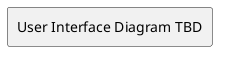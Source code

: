@startuml
  rectangle "User Interface Diagram TBD"
@enduml

salt
{
  <%= nameSpaces %>
  {
      parameter1 | "value1"
      parameter2 | "value2"
      [ Cancel <&circle-x>] | [ OK <&account-login> ]
  }
}

